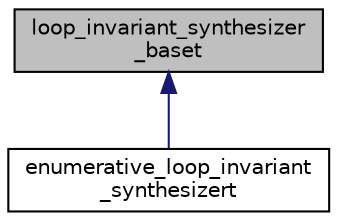 digraph "loop_invariant_synthesizer_baset"
{
 // LATEX_PDF_SIZE
  bgcolor="transparent";
  edge [fontname="Helvetica",fontsize="10",labelfontname="Helvetica",labelfontsize="10"];
  node [fontname="Helvetica",fontsize="10",shape=record];
  Node1 [label="loop_invariant_synthesizer\l_baset",height=0.2,width=0.4,color="black", fillcolor="grey75", style="filled", fontcolor="black",tooltip="A base class for loop invariant synthesizers."];
  Node1 -> Node2 [dir="back",color="midnightblue",fontsize="10",style="solid",fontname="Helvetica"];
  Node2 [label="enumerative_loop_invariant\l_synthesizert",height=0.2,width=0.4,color="black",URL="$classenumerative__loop__invariant__synthesizert.html",tooltip="Enumerative loop invariant synthesizers."];
}

